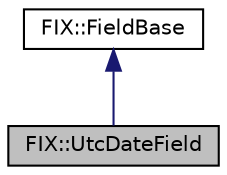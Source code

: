 digraph "FIX::UtcDateField"
{
  edge [fontname="Helvetica",fontsize="10",labelfontname="Helvetica",labelfontsize="10"];
  node [fontname="Helvetica",fontsize="10",shape=record];
  Node0 [label="FIX::UtcDateField",height=0.2,width=0.4,color="black", fillcolor="grey75", style="filled", fontcolor="black"];
  Node1 -> Node0 [dir="back",color="midnightblue",fontsize="10",style="solid",fontname="Helvetica"];
  Node1 [label="FIX::FieldBase",height=0.2,width=0.4,color="black", fillcolor="white", style="filled",URL="$class_f_i_x_1_1_field_base.html",tooltip="Base representation of all Field classes. "];
}
